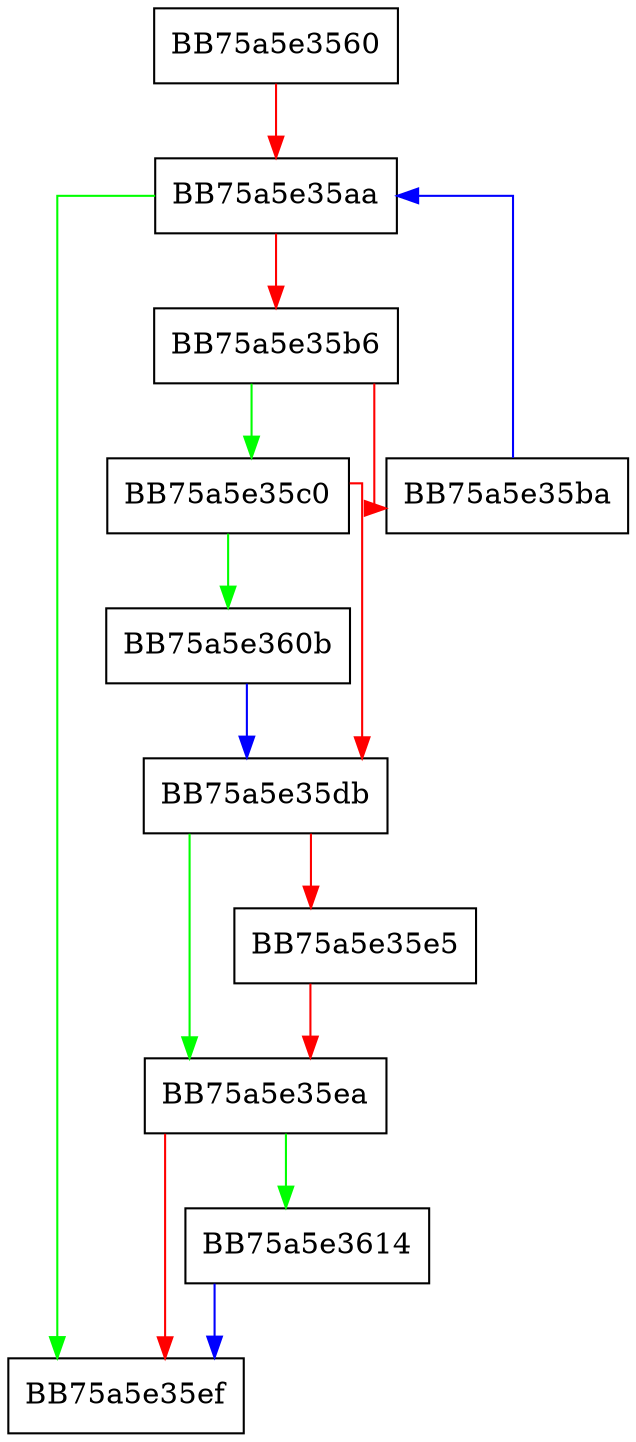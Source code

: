 digraph AspackIsMine {
  node [shape="box"];
  graph [splines=ortho];
  BB75a5e3560 -> BB75a5e35aa [color="red"];
  BB75a5e35aa -> BB75a5e35ef [color="green"];
  BB75a5e35aa -> BB75a5e35b6 [color="red"];
  BB75a5e35b6 -> BB75a5e35c0 [color="green"];
  BB75a5e35b6 -> BB75a5e35ba [color="red"];
  BB75a5e35ba -> BB75a5e35aa [color="blue"];
  BB75a5e35c0 -> BB75a5e360b [color="green"];
  BB75a5e35c0 -> BB75a5e35db [color="red"];
  BB75a5e35db -> BB75a5e35ea [color="green"];
  BB75a5e35db -> BB75a5e35e5 [color="red"];
  BB75a5e35e5 -> BB75a5e35ea [color="red"];
  BB75a5e35ea -> BB75a5e3614 [color="green"];
  BB75a5e35ea -> BB75a5e35ef [color="red"];
  BB75a5e360b -> BB75a5e35db [color="blue"];
  BB75a5e3614 -> BB75a5e35ef [color="blue"];
}